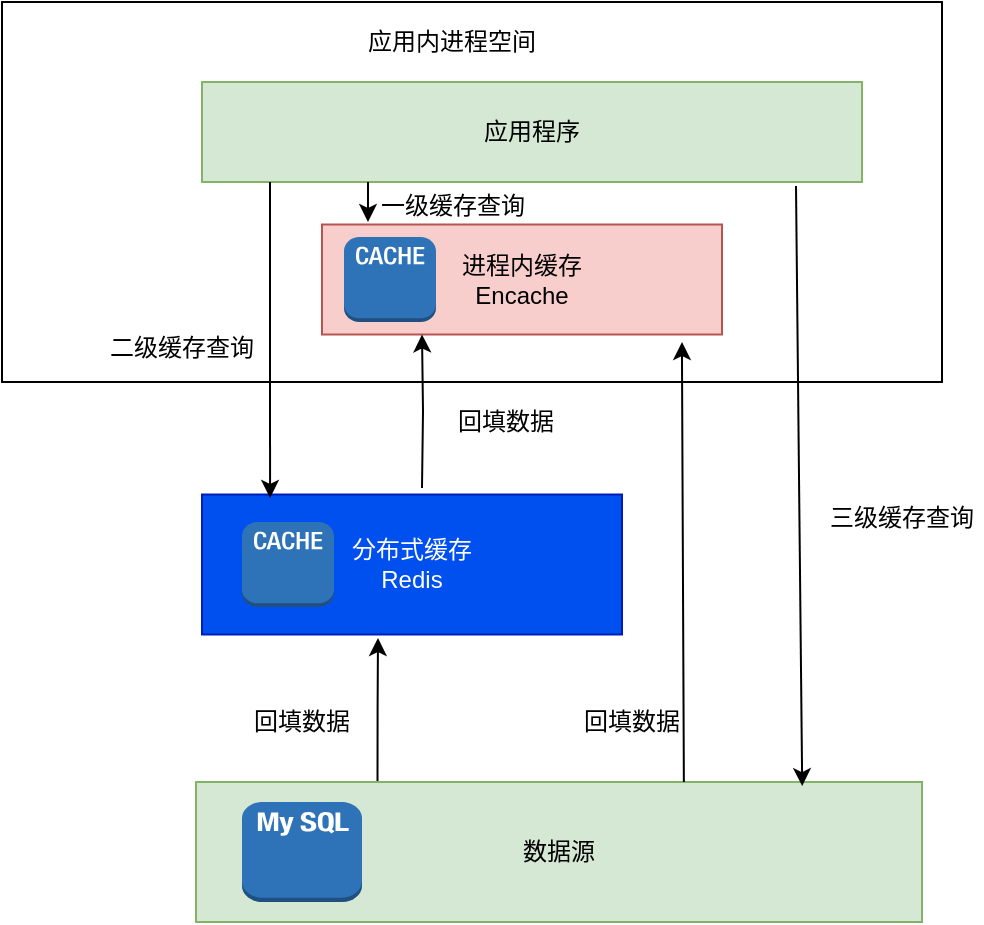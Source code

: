 <mxfile version="15.2.7" type="device"><diagram id="HXxIqfMrLwWrzjHLYlot" name="第 1 页"><mxGraphModel dx="1086" dy="806" grid="1" gridSize="10" guides="1" tooltips="1" connect="1" arrows="1" fold="1" page="1" pageScale="1" pageWidth="827" pageHeight="1169" math="0" shadow="0"><root><mxCell id="0"/><mxCell id="1" parent="0"/><mxCell id="4gjwaOOcv0tnGD8t6Uhv-1" value="" style="rounded=0;whiteSpace=wrap;html=1;" vertex="1" parent="1"><mxGeometry x="220" y="150" width="470" height="190" as="geometry"/></mxCell><mxCell id="4gjwaOOcv0tnGD8t6Uhv-2" value="应用内进程空间" style="text;html=1;strokeColor=none;fillColor=none;align=center;verticalAlign=middle;whiteSpace=wrap;rounded=0;" vertex="1" parent="1"><mxGeometry x="400" y="160" width="90" height="20" as="geometry"/></mxCell><mxCell id="4gjwaOOcv0tnGD8t6Uhv-3" value="应用程序" style="rounded=0;whiteSpace=wrap;html=1;fillColor=#d5e8d4;strokeColor=#82b366;" vertex="1" parent="1"><mxGeometry x="320" y="190" width="330" height="50" as="geometry"/></mxCell><mxCell id="4gjwaOOcv0tnGD8t6Uhv-4" value="进程内缓存&lt;br&gt;Encache" style="rounded=0;whiteSpace=wrap;html=1;fillColor=#f8cecc;strokeColor=#b85450;" vertex="1" parent="1"><mxGeometry x="380" y="261.25" width="200" height="55" as="geometry"/></mxCell><mxCell id="4gjwaOOcv0tnGD8t6Uhv-5" value="" style="outlineConnect=0;dashed=0;verticalLabelPosition=bottom;verticalAlign=top;align=center;html=1;shape=mxgraph.aws3.cache_node;fillColor=#2E73B8;gradientColor=none;" vertex="1" parent="1"><mxGeometry x="391" y="267.5" width="46" height="42.5" as="geometry"/></mxCell><mxCell id="4gjwaOOcv0tnGD8t6Uhv-16" style="edgeStyle=orthogonalEdgeStyle;rounded=0;orthogonalLoop=1;jettySize=auto;html=1;entryX=0.25;entryY=1;entryDx=0;entryDy=0;" edge="1" parent="1" target="4gjwaOOcv0tnGD8t6Uhv-4"><mxGeometry relative="1" as="geometry"><mxPoint x="430" y="393" as="sourcePoint"/></mxGeometry></mxCell><mxCell id="4gjwaOOcv0tnGD8t6Uhv-6" value="分布式缓存&lt;br&gt;Redis" style="rounded=0;whiteSpace=wrap;html=1;fillColor=#0050ef;strokeColor=#001DBC;fontColor=#ffffff;" vertex="1" parent="1"><mxGeometry x="320" y="396.25" width="210" height="70" as="geometry"/></mxCell><mxCell id="4gjwaOOcv0tnGD8t6Uhv-7" value="" style="outlineConnect=0;dashed=0;verticalLabelPosition=bottom;verticalAlign=top;align=center;html=1;shape=mxgraph.aws3.cache_node;fillColor=#2E73B8;gradientColor=none;" vertex="1" parent="1"><mxGeometry x="340" y="410" width="46" height="42.5" as="geometry"/></mxCell><mxCell id="4gjwaOOcv0tnGD8t6Uhv-20" style="edgeStyle=orthogonalEdgeStyle;rounded=0;orthogonalLoop=1;jettySize=auto;html=1;exitX=0.25;exitY=0;exitDx=0;exitDy=0;entryX=0.419;entryY=1.025;entryDx=0;entryDy=0;entryPerimeter=0;" edge="1" parent="1" source="4gjwaOOcv0tnGD8t6Uhv-8" target="4gjwaOOcv0tnGD8t6Uhv-6"><mxGeometry relative="1" as="geometry"/></mxCell><mxCell id="4gjwaOOcv0tnGD8t6Uhv-8" value="数据源" style="rounded=0;whiteSpace=wrap;html=1;fillColor=#d5e8d4;strokeColor=#82b366;" vertex="1" parent="1"><mxGeometry x="317" y="540" width="363" height="70" as="geometry"/></mxCell><mxCell id="4gjwaOOcv0tnGD8t6Uhv-9" value="" style="outlineConnect=0;dashed=0;verticalLabelPosition=bottom;verticalAlign=top;align=center;html=1;shape=mxgraph.aws3.mysql_db_instance_2;fillColor=#2E73B8;gradientColor=none;" vertex="1" parent="1"><mxGeometry x="340" y="550" width="60" height="50" as="geometry"/></mxCell><mxCell id="4gjwaOOcv0tnGD8t6Uhv-10" value="" style="endArrow=classic;html=1;" edge="1" parent="1"><mxGeometry width="50" height="50" relative="1" as="geometry"><mxPoint x="403" y="240" as="sourcePoint"/><mxPoint x="403" y="260" as="targetPoint"/></mxGeometry></mxCell><mxCell id="4gjwaOOcv0tnGD8t6Uhv-12" value="一级缓存查询" style="text;html=1;strokeColor=none;fillColor=none;align=center;verticalAlign=middle;whiteSpace=wrap;rounded=0;" vertex="1" parent="1"><mxGeometry x="400" y="242.5" width="91" height="18.75" as="geometry"/></mxCell><mxCell id="4gjwaOOcv0tnGD8t6Uhv-14" value="" style="endArrow=classic;html=1;entryX=0.162;entryY=0.025;entryDx=0;entryDy=0;entryPerimeter=0;" edge="1" parent="1" target="4gjwaOOcv0tnGD8t6Uhv-6"><mxGeometry width="50" height="50" relative="1" as="geometry"><mxPoint x="354" y="240" as="sourcePoint"/><mxPoint x="160" y="410" as="targetPoint"/></mxGeometry></mxCell><mxCell id="4gjwaOOcv0tnGD8t6Uhv-15" value="二级缓存查询" style="text;html=1;strokeColor=none;fillColor=none;align=center;verticalAlign=middle;whiteSpace=wrap;rounded=0;" vertex="1" parent="1"><mxGeometry x="270" y="316.25" width="80" height="14" as="geometry"/></mxCell><mxCell id="4gjwaOOcv0tnGD8t6Uhv-17" value="回填数据" style="text;html=1;strokeColor=none;fillColor=none;align=center;verticalAlign=middle;whiteSpace=wrap;rounded=0;" vertex="1" parent="1"><mxGeometry x="437" y="350" width="70" height="20" as="geometry"/></mxCell><mxCell id="4gjwaOOcv0tnGD8t6Uhv-18" value="" style="endArrow=classic;html=1;entryX=0.835;entryY=0.029;entryDx=0;entryDy=0;entryPerimeter=0;exitX=0.9;exitY=1.04;exitDx=0;exitDy=0;exitPerimeter=0;" edge="1" parent="1" source="4gjwaOOcv0tnGD8t6Uhv-3" target="4gjwaOOcv0tnGD8t6Uhv-8"><mxGeometry width="50" height="50" relative="1" as="geometry"><mxPoint x="620" y="440" as="sourcePoint"/><mxPoint x="670" y="390" as="targetPoint"/></mxGeometry></mxCell><mxCell id="4gjwaOOcv0tnGD8t6Uhv-19" value="三级缓存查询" style="text;html=1;strokeColor=none;fillColor=none;align=center;verticalAlign=middle;whiteSpace=wrap;rounded=0;" vertex="1" parent="1"><mxGeometry x="630" y="396.25" width="80" height="24" as="geometry"/></mxCell><mxCell id="4gjwaOOcv0tnGD8t6Uhv-21" value="" style="endArrow=classic;html=1;exitX=0.672;exitY=0;exitDx=0;exitDy=0;exitPerimeter=0;" edge="1" parent="1" source="4gjwaOOcv0tnGD8t6Uhv-8"><mxGeometry width="50" height="50" relative="1" as="geometry"><mxPoint x="550" y="520" as="sourcePoint"/><mxPoint x="560" y="320" as="targetPoint"/><Array as="points"><mxPoint x="560" y="330"/></Array></mxGeometry></mxCell><mxCell id="4gjwaOOcv0tnGD8t6Uhv-22" value="回填数据" style="text;html=1;strokeColor=none;fillColor=none;align=center;verticalAlign=middle;whiteSpace=wrap;rounded=0;" vertex="1" parent="1"><mxGeometry x="335" y="500" width="70" height="20" as="geometry"/></mxCell><mxCell id="4gjwaOOcv0tnGD8t6Uhv-23" value="回填数据" style="text;html=1;strokeColor=none;fillColor=none;align=center;verticalAlign=middle;whiteSpace=wrap;rounded=0;" vertex="1" parent="1"><mxGeometry x="500" y="500" width="70" height="20" as="geometry"/></mxCell></root></mxGraphModel></diagram></mxfile>